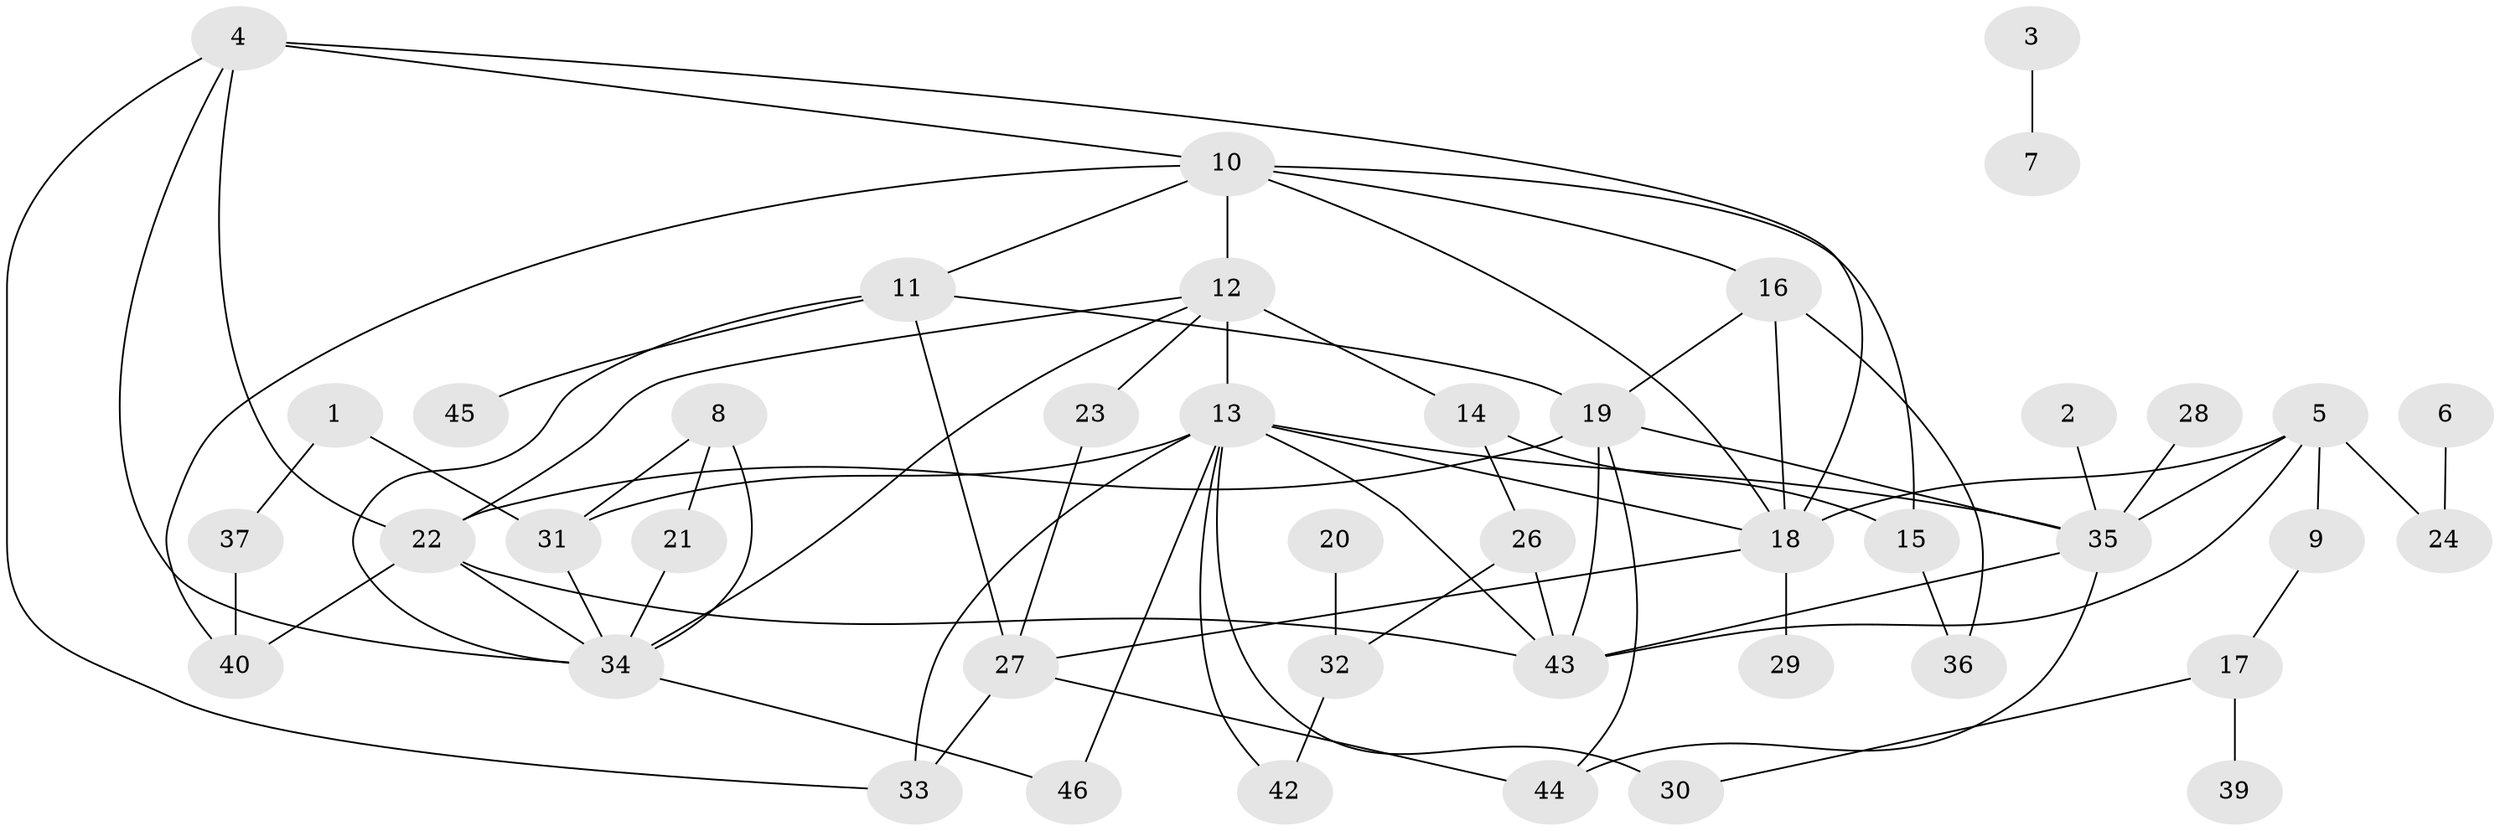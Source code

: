// original degree distribution, {2: 0.3225806451612903, 1: 0.15053763440860216, 3: 0.24731182795698925, 5: 0.06451612903225806, 6: 0.043010752688172046, 4: 0.11827956989247312, 0: 0.043010752688172046, 7: 0.010752688172043012}
// Generated by graph-tools (version 1.1) at 2025/33/03/09/25 02:33:49]
// undirected, 43 vertices, 73 edges
graph export_dot {
graph [start="1"]
  node [color=gray90,style=filled];
  1;
  2;
  3;
  4;
  5;
  6;
  7;
  8;
  9;
  10;
  11;
  12;
  13;
  14;
  15;
  16;
  17;
  18;
  19;
  20;
  21;
  22;
  23;
  24;
  26;
  27;
  28;
  29;
  30;
  31;
  32;
  33;
  34;
  35;
  36;
  37;
  39;
  40;
  42;
  43;
  44;
  45;
  46;
  1 -- 31 [weight=1.0];
  1 -- 37 [weight=1.0];
  2 -- 35 [weight=1.0];
  3 -- 7 [weight=1.0];
  4 -- 10 [weight=1.0];
  4 -- 18 [weight=1.0];
  4 -- 22 [weight=1.0];
  4 -- 33 [weight=1.0];
  4 -- 34 [weight=1.0];
  5 -- 9 [weight=1.0];
  5 -- 18 [weight=1.0];
  5 -- 24 [weight=1.0];
  5 -- 35 [weight=1.0];
  5 -- 43 [weight=1.0];
  6 -- 24 [weight=1.0];
  8 -- 21 [weight=1.0];
  8 -- 31 [weight=1.0];
  8 -- 34 [weight=1.0];
  9 -- 17 [weight=1.0];
  10 -- 11 [weight=1.0];
  10 -- 12 [weight=1.0];
  10 -- 15 [weight=1.0];
  10 -- 16 [weight=1.0];
  10 -- 18 [weight=1.0];
  10 -- 40 [weight=1.0];
  11 -- 19 [weight=1.0];
  11 -- 27 [weight=1.0];
  11 -- 34 [weight=1.0];
  11 -- 45 [weight=1.0];
  12 -- 13 [weight=4.0];
  12 -- 14 [weight=1.0];
  12 -- 22 [weight=1.0];
  12 -- 23 [weight=1.0];
  12 -- 34 [weight=1.0];
  13 -- 18 [weight=2.0];
  13 -- 30 [weight=2.0];
  13 -- 31 [weight=1.0];
  13 -- 33 [weight=1.0];
  13 -- 35 [weight=1.0];
  13 -- 42 [weight=1.0];
  13 -- 43 [weight=1.0];
  13 -- 46 [weight=1.0];
  14 -- 15 [weight=1.0];
  14 -- 26 [weight=1.0];
  15 -- 36 [weight=1.0];
  16 -- 18 [weight=1.0];
  16 -- 19 [weight=1.0];
  16 -- 36 [weight=1.0];
  17 -- 30 [weight=1.0];
  17 -- 39 [weight=1.0];
  18 -- 27 [weight=2.0];
  18 -- 29 [weight=1.0];
  19 -- 22 [weight=1.0];
  19 -- 35 [weight=1.0];
  19 -- 43 [weight=1.0];
  19 -- 44 [weight=1.0];
  20 -- 32 [weight=2.0];
  21 -- 34 [weight=1.0];
  22 -- 34 [weight=1.0];
  22 -- 40 [weight=1.0];
  22 -- 43 [weight=1.0];
  23 -- 27 [weight=1.0];
  26 -- 32 [weight=1.0];
  26 -- 43 [weight=1.0];
  27 -- 33 [weight=1.0];
  27 -- 44 [weight=1.0];
  28 -- 35 [weight=1.0];
  31 -- 34 [weight=1.0];
  32 -- 42 [weight=1.0];
  34 -- 46 [weight=1.0];
  35 -- 43 [weight=1.0];
  35 -- 44 [weight=1.0];
  37 -- 40 [weight=1.0];
}
